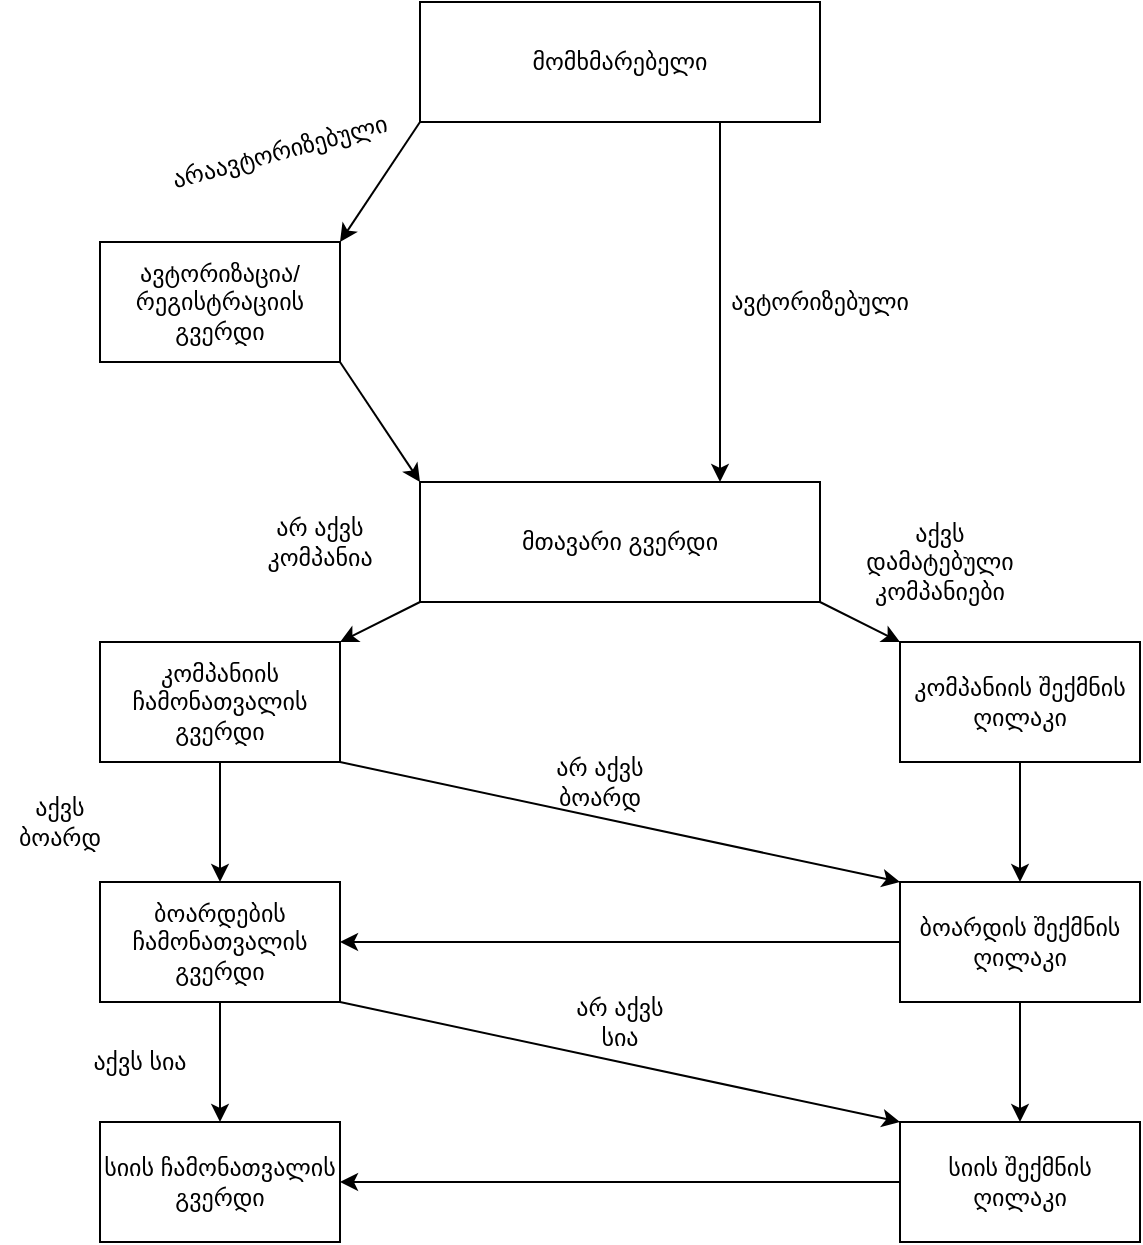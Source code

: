 <mxfile version="20.8.13" type="github">
  <diagram name="Page-1" id="I10tlLBvs1DCazHPwkPz">
    <mxGraphModel dx="1434" dy="764" grid="1" gridSize="10" guides="1" tooltips="1" connect="1" arrows="1" fold="1" page="1" pageScale="1" pageWidth="850" pageHeight="1100" math="0" shadow="0">
      <root>
        <mxCell id="0" />
        <mxCell id="1" parent="0" />
        <mxCell id="jU6smC9O6bora6Y7UWJh-1" value="მომხმარებელი" style="rounded=0;whiteSpace=wrap;html=1;" parent="1" vertex="1">
          <mxGeometry x="320" y="40" width="200" height="60" as="geometry" />
        </mxCell>
        <mxCell id="jU6smC9O6bora6Y7UWJh-2" value="" style="endArrow=classic;html=1;rounded=0;entryX=1;entryY=0;entryDx=0;entryDy=0;exitX=0;exitY=1;exitDx=0;exitDy=0;" parent="1" source="jU6smC9O6bora6Y7UWJh-1" target="jU6smC9O6bora6Y7UWJh-6" edge="1">
          <mxGeometry width="50" height="50" relative="1" as="geometry">
            <mxPoint x="360" y="100" as="sourcePoint" />
            <mxPoint x="240" y="140" as="targetPoint" />
          </mxGeometry>
        </mxCell>
        <mxCell id="jU6smC9O6bora6Y7UWJh-3" value="ავტორიზებული" style="text;html=1;strokeColor=none;fillColor=none;align=center;verticalAlign=middle;whiteSpace=wrap;rounded=0;" parent="1" vertex="1">
          <mxGeometry x="490" y="175" width="60" height="30" as="geometry" />
        </mxCell>
        <mxCell id="jU6smC9O6bora6Y7UWJh-4" value="არაავტორიზებული" style="text;html=1;strokeColor=none;fillColor=none;align=center;verticalAlign=middle;whiteSpace=wrap;rounded=0;rotation=-15;" parent="1" vertex="1">
          <mxGeometry x="220" y="100" width="60" height="30" as="geometry" />
        </mxCell>
        <mxCell id="jU6smC9O6bora6Y7UWJh-6" value="ავტორიზაცია/ რეგისტრაციის გვერდი" style="rounded=0;whiteSpace=wrap;html=1;" parent="1" vertex="1">
          <mxGeometry x="160" y="160" width="120" height="60" as="geometry" />
        </mxCell>
        <mxCell id="jU6smC9O6bora6Y7UWJh-9" value="მთავარი გვერდი" style="rounded=0;whiteSpace=wrap;html=1;" parent="1" vertex="1">
          <mxGeometry x="320" y="280" width="200" height="60" as="geometry" />
        </mxCell>
        <mxCell id="jU6smC9O6bora6Y7UWJh-10" value="კომპანიის ჩამონათვალის გვერდი" style="rounded=0;whiteSpace=wrap;html=1;" parent="1" vertex="1">
          <mxGeometry x="160" y="360" width="120" height="60" as="geometry" />
        </mxCell>
        <mxCell id="jU6smC9O6bora6Y7UWJh-12" value="არ აქვს კომპანია" style="text;html=1;strokeColor=none;fillColor=none;align=center;verticalAlign=middle;whiteSpace=wrap;rounded=0;" parent="1" vertex="1">
          <mxGeometry x="240" y="290" width="60" height="40" as="geometry" />
        </mxCell>
        <mxCell id="jU6smC9O6bora6Y7UWJh-14" value="აქვს დამატებული კომპანიები" style="text;html=1;strokeColor=none;fillColor=none;align=center;verticalAlign=middle;whiteSpace=wrap;rounded=0;" parent="1" vertex="1">
          <mxGeometry x="550" y="300" width="60" height="40" as="geometry" />
        </mxCell>
        <mxCell id="tMs-xztZVdaYYTM2MrT9-1" value="" style="endArrow=classic;html=1;rounded=0;exitX=0.75;exitY=1;exitDx=0;exitDy=0;entryX=0.75;entryY=0;entryDx=0;entryDy=0;" edge="1" parent="1" source="jU6smC9O6bora6Y7UWJh-1" target="jU6smC9O6bora6Y7UWJh-9">
          <mxGeometry width="50" height="50" relative="1" as="geometry">
            <mxPoint x="400" y="220" as="sourcePoint" />
            <mxPoint x="470" y="280" as="targetPoint" />
          </mxGeometry>
        </mxCell>
        <mxCell id="tMs-xztZVdaYYTM2MrT9-2" value="" style="endArrow=classic;html=1;rounded=0;exitX=1;exitY=1;exitDx=0;exitDy=0;entryX=0;entryY=0;entryDx=0;entryDy=0;" edge="1" parent="1" source="jU6smC9O6bora6Y7UWJh-6" target="jU6smC9O6bora6Y7UWJh-9">
          <mxGeometry width="50" height="50" relative="1" as="geometry">
            <mxPoint x="400" y="420" as="sourcePoint" />
            <mxPoint x="450" y="370" as="targetPoint" />
          </mxGeometry>
        </mxCell>
        <mxCell id="tMs-xztZVdaYYTM2MrT9-3" value="" style="endArrow=classic;html=1;rounded=0;exitX=0;exitY=1;exitDx=0;exitDy=0;entryX=1;entryY=0;entryDx=0;entryDy=0;" edge="1" parent="1" source="jU6smC9O6bora6Y7UWJh-9" target="jU6smC9O6bora6Y7UWJh-10">
          <mxGeometry width="50" height="50" relative="1" as="geometry">
            <mxPoint x="400" y="420" as="sourcePoint" />
            <mxPoint x="450" y="370" as="targetPoint" />
          </mxGeometry>
        </mxCell>
        <mxCell id="tMs-xztZVdaYYTM2MrT9-27" value="" style="edgeStyle=orthogonalEdgeStyle;rounded=0;orthogonalLoop=1;jettySize=auto;html=1;" edge="1" parent="1" source="tMs-xztZVdaYYTM2MrT9-4" target="tMs-xztZVdaYYTM2MrT9-9">
          <mxGeometry relative="1" as="geometry" />
        </mxCell>
        <mxCell id="tMs-xztZVdaYYTM2MrT9-4" value="კომპანიის შექმნის ღილაკი" style="rounded=0;whiteSpace=wrap;html=1;" vertex="1" parent="1">
          <mxGeometry x="560" y="360" width="120" height="60" as="geometry" />
        </mxCell>
        <mxCell id="tMs-xztZVdaYYTM2MrT9-5" value="" style="endArrow=classic;html=1;rounded=0;exitX=1;exitY=1;exitDx=0;exitDy=0;entryX=0;entryY=0;entryDx=0;entryDy=0;" edge="1" parent="1" source="jU6smC9O6bora6Y7UWJh-9" target="tMs-xztZVdaYYTM2MrT9-4">
          <mxGeometry width="50" height="50" relative="1" as="geometry">
            <mxPoint x="400" y="410" as="sourcePoint" />
            <mxPoint x="450" y="360" as="targetPoint" />
          </mxGeometry>
        </mxCell>
        <mxCell id="tMs-xztZVdaYYTM2MrT9-6" value="" style="endArrow=classic;html=1;rounded=0;exitX=0.5;exitY=1;exitDx=0;exitDy=0;entryX=0.5;entryY=0;entryDx=0;entryDy=0;" edge="1" parent="1" source="jU6smC9O6bora6Y7UWJh-10" target="tMs-xztZVdaYYTM2MrT9-14">
          <mxGeometry width="50" height="50" relative="1" as="geometry">
            <mxPoint x="400" y="510" as="sourcePoint" />
            <mxPoint x="250" y="470" as="targetPoint" />
          </mxGeometry>
        </mxCell>
        <mxCell id="tMs-xztZVdaYYTM2MrT9-7" value="არ აქვს ბოარდ" style="text;html=1;strokeColor=none;fillColor=none;align=center;verticalAlign=middle;whiteSpace=wrap;rounded=0;" vertex="1" parent="1">
          <mxGeometry x="380" y="410" width="60" height="40" as="geometry" />
        </mxCell>
        <mxCell id="tMs-xztZVdaYYTM2MrT9-8" value="აქვს ბოარდ" style="text;html=1;strokeColor=none;fillColor=none;align=center;verticalAlign=middle;whiteSpace=wrap;rounded=0;" vertex="1" parent="1">
          <mxGeometry x="110" y="430" width="60" height="40" as="geometry" />
        </mxCell>
        <mxCell id="tMs-xztZVdaYYTM2MrT9-9" value="ბოარდის შექმნის ღილაკი" style="rounded=0;whiteSpace=wrap;html=1;" vertex="1" parent="1">
          <mxGeometry x="560" y="480" width="120" height="60" as="geometry" />
        </mxCell>
        <mxCell id="tMs-xztZVdaYYTM2MrT9-12" value="" style="endArrow=classic;html=1;rounded=0;exitX=1;exitY=1;exitDx=0;exitDy=0;entryX=0;entryY=0;entryDx=0;entryDy=0;" edge="1" parent="1" source="jU6smC9O6bora6Y7UWJh-10" target="tMs-xztZVdaYYTM2MrT9-9">
          <mxGeometry width="50" height="50" relative="1" as="geometry">
            <mxPoint x="400" y="510" as="sourcePoint" />
            <mxPoint x="450" y="460" as="targetPoint" />
          </mxGeometry>
        </mxCell>
        <mxCell id="tMs-xztZVdaYYTM2MrT9-14" value="ბოარდების ჩამონათვალის გვერდი" style="rounded=0;whiteSpace=wrap;html=1;" vertex="1" parent="1">
          <mxGeometry x="160" y="480" width="120" height="60" as="geometry" />
        </mxCell>
        <mxCell id="tMs-xztZVdaYYTM2MrT9-16" value="აქვს სია" style="text;html=1;strokeColor=none;fillColor=none;align=center;verticalAlign=middle;whiteSpace=wrap;rounded=0;" vertex="1" parent="1">
          <mxGeometry x="150" y="550" width="60" height="40" as="geometry" />
        </mxCell>
        <mxCell id="tMs-xztZVdaYYTM2MrT9-17" value="სიის ჩამონათვალის გვერდი" style="rounded=0;whiteSpace=wrap;html=1;" vertex="1" parent="1">
          <mxGeometry x="160" y="600" width="120" height="60" as="geometry" />
        </mxCell>
        <mxCell id="tMs-xztZVdaYYTM2MrT9-18" value="" style="endArrow=classic;html=1;rounded=0;exitX=0.5;exitY=1;exitDx=0;exitDy=0;entryX=0.5;entryY=0;entryDx=0;entryDy=0;" edge="1" parent="1" source="tMs-xztZVdaYYTM2MrT9-14" target="tMs-xztZVdaYYTM2MrT9-17">
          <mxGeometry width="50" height="50" relative="1" as="geometry">
            <mxPoint x="219.5" y="540" as="sourcePoint" />
            <mxPoint x="219.5" y="600" as="targetPoint" />
          </mxGeometry>
        </mxCell>
        <mxCell id="tMs-xztZVdaYYTM2MrT9-19" value="სიის შექმნის ღილაკი" style="rounded=0;whiteSpace=wrap;html=1;" vertex="1" parent="1">
          <mxGeometry x="560" y="600" width="120" height="60" as="geometry" />
        </mxCell>
        <mxCell id="tMs-xztZVdaYYTM2MrT9-20" value="არ აქვს სია" style="text;html=1;strokeColor=none;fillColor=none;align=center;verticalAlign=middle;whiteSpace=wrap;rounded=0;" vertex="1" parent="1">
          <mxGeometry x="390" y="530" width="60" height="40" as="geometry" />
        </mxCell>
        <mxCell id="tMs-xztZVdaYYTM2MrT9-21" value="" style="endArrow=classic;html=1;rounded=0;entryX=0;entryY=0;entryDx=0;entryDy=0;exitX=1;exitY=1;exitDx=0;exitDy=0;" edge="1" parent="1" source="tMs-xztZVdaYYTM2MrT9-14" target="tMs-xztZVdaYYTM2MrT9-19">
          <mxGeometry width="50" height="50" relative="1" as="geometry">
            <mxPoint x="280" y="560" as="sourcePoint" />
            <mxPoint x="560" y="600" as="targetPoint" />
          </mxGeometry>
        </mxCell>
        <mxCell id="tMs-xztZVdaYYTM2MrT9-23" value="" style="endArrow=classic;html=1;rounded=0;exitX=0;exitY=0.5;exitDx=0;exitDy=0;entryX=1;entryY=0.5;entryDx=0;entryDy=0;" edge="1" parent="1" source="tMs-xztZVdaYYTM2MrT9-9" target="tMs-xztZVdaYYTM2MrT9-14">
          <mxGeometry width="50" height="50" relative="1" as="geometry">
            <mxPoint x="290" y="430" as="sourcePoint" />
            <mxPoint x="570" y="490" as="targetPoint" />
          </mxGeometry>
        </mxCell>
        <mxCell id="tMs-xztZVdaYYTM2MrT9-24" value="" style="endArrow=classic;html=1;rounded=0;exitX=0;exitY=0.5;exitDx=0;exitDy=0;entryX=1;entryY=0.5;entryDx=0;entryDy=0;" edge="1" parent="1" source="tMs-xztZVdaYYTM2MrT9-19" target="tMs-xztZVdaYYTM2MrT9-17">
          <mxGeometry width="50" height="50" relative="1" as="geometry">
            <mxPoint x="560" y="629.5" as="sourcePoint" />
            <mxPoint x="280" y="629.5" as="targetPoint" />
          </mxGeometry>
        </mxCell>
        <mxCell id="tMs-xztZVdaYYTM2MrT9-25" value="" style="endArrow=classic;html=1;rounded=0;entryX=0.5;entryY=0;entryDx=0;entryDy=0;exitX=0.5;exitY=1;exitDx=0;exitDy=0;" edge="1" parent="1" source="tMs-xztZVdaYYTM2MrT9-9" target="tMs-xztZVdaYYTM2MrT9-19">
          <mxGeometry width="50" height="50" relative="1" as="geometry">
            <mxPoint x="640" y="560" as="sourcePoint" />
            <mxPoint x="620" y="610" as="targetPoint" />
          </mxGeometry>
        </mxCell>
      </root>
    </mxGraphModel>
  </diagram>
</mxfile>

